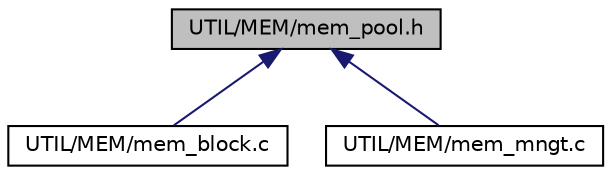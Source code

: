 digraph "UTIL/MEM/mem_pool.h"
{
 // LATEX_PDF_SIZE
  edge [fontname="Helvetica",fontsize="10",labelfontname="Helvetica",labelfontsize="10"];
  node [fontname="Helvetica",fontsize="10",shape=record];
  Node1 [label="UTIL/MEM/mem_pool.h",height=0.2,width=0.4,color="black", fillcolor="grey75", style="filled", fontcolor="black",tooltip=" "];
  Node1 -> Node2 [dir="back",color="midnightblue",fontsize="10",style="solid",fontname="Helvetica"];
  Node2 [label="UTIL/MEM/mem_block.c",height=0.2,width=0.4,color="black", fillcolor="white", style="filled",URL="$mem__block_8c.html",tooltip=" "];
  Node1 -> Node3 [dir="back",color="midnightblue",fontsize="10",style="solid",fontname="Helvetica"];
  Node3 [label="UTIL/MEM/mem_mngt.c",height=0.2,width=0.4,color="black", fillcolor="white", style="filled",URL="$mem__mngt_8c.html",tooltip=" "];
}
